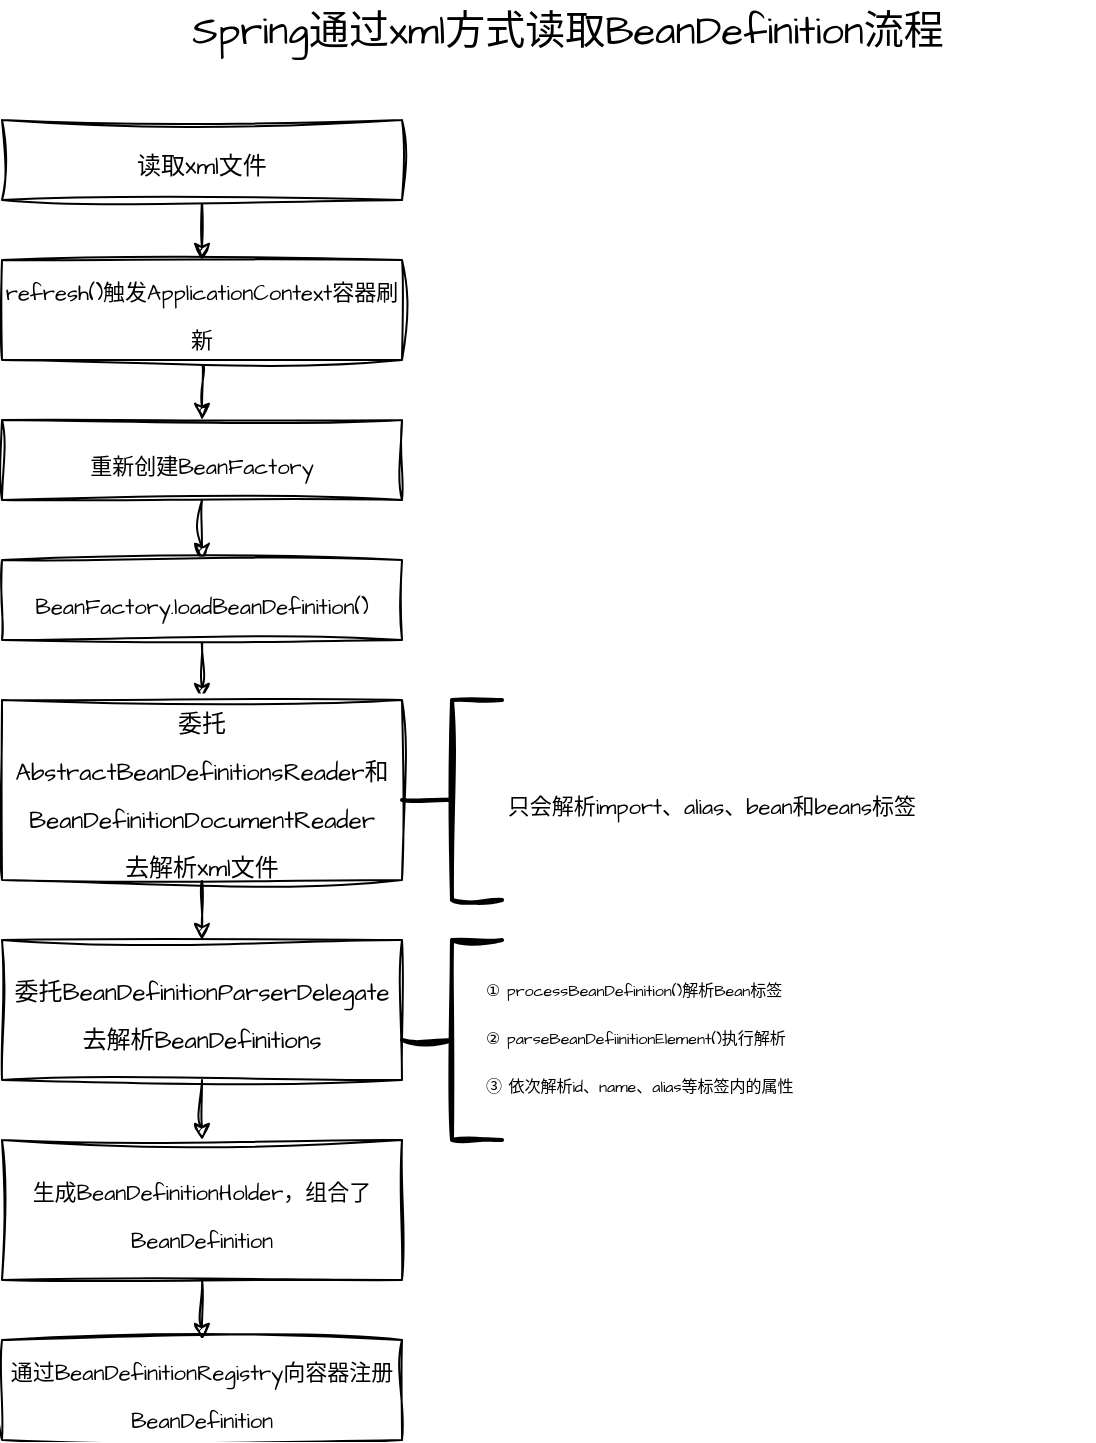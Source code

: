 <mxfile version="21.6.1" type="github" pages="2">
  <diagram id="C5RBs43oDa-KdzZeNtuy" name="xml">
    <mxGraphModel dx="769" dy="814" grid="1" gridSize="10" guides="1" tooltips="1" connect="1" arrows="1" fold="1" page="1" pageScale="1" pageWidth="827" pageHeight="1169" math="0" shadow="0">
      <root>
        <mxCell id="WIyWlLk6GJQsqaUBKTNV-0" />
        <mxCell id="WIyWlLk6GJQsqaUBKTNV-1" parent="WIyWlLk6GJQsqaUBKTNV-0" />
        <mxCell id="VLxxkqN5ATO2YBqauD9t-4" style="edgeStyle=orthogonalEdgeStyle;rounded=0;sketch=1;hachureGap=4;jiggle=2;curveFitting=1;orthogonalLoop=1;jettySize=auto;html=1;exitX=0.5;exitY=1;exitDx=0;exitDy=0;entryX=0.5;entryY=0;entryDx=0;entryDy=0;fontFamily=Architects Daughter;fontSource=https%3A%2F%2Ffonts.googleapis.com%2Fcss%3Ffamily%3DArchitects%2BDaughter;fontSize=16;" parent="WIyWlLk6GJQsqaUBKTNV-1" source="VLxxkqN5ATO2YBqauD9t-1" target="VLxxkqN5ATO2YBqauD9t-3" edge="1">
          <mxGeometry relative="1" as="geometry" />
        </mxCell>
        <mxCell id="VLxxkqN5ATO2YBqauD9t-1" value="&lt;font style=&quot;font-size: 12px;&quot;&gt;读取xml文件&lt;/font&gt;" style="rounded=0;whiteSpace=wrap;html=1;sketch=1;hachureGap=4;jiggle=2;curveFitting=1;fontFamily=Architects Daughter;fontSource=https%3A%2F%2Ffonts.googleapis.com%2Fcss%3Ffamily%3DArchitects%2BDaughter;fontSize=20;" parent="WIyWlLk6GJQsqaUBKTNV-1" vertex="1">
          <mxGeometry x="150" y="80" width="200" height="40" as="geometry" />
        </mxCell>
        <mxCell id="VLxxkqN5ATO2YBqauD9t-6" style="edgeStyle=orthogonalEdgeStyle;rounded=0;sketch=1;hachureGap=4;jiggle=2;curveFitting=1;orthogonalLoop=1;jettySize=auto;html=1;exitX=0.5;exitY=1;exitDx=0;exitDy=0;entryX=0.5;entryY=0;entryDx=0;entryDy=0;fontFamily=Architects Daughter;fontSource=https%3A%2F%2Ffonts.googleapis.com%2Fcss%3Ffamily%3DArchitects%2BDaughter;fontSize=16;" parent="WIyWlLk6GJQsqaUBKTNV-1" source="VLxxkqN5ATO2YBqauD9t-3" target="VLxxkqN5ATO2YBqauD9t-5" edge="1">
          <mxGeometry relative="1" as="geometry" />
        </mxCell>
        <mxCell id="VLxxkqN5ATO2YBqauD9t-3" value="&lt;font style=&quot;font-size: 11px;&quot;&gt;refresh()触发ApplicationContext容器刷新&lt;/font&gt;" style="rounded=0;whiteSpace=wrap;html=1;sketch=1;hachureGap=4;jiggle=2;curveFitting=1;fontFamily=Architects Daughter;fontSource=https%3A%2F%2Ffonts.googleapis.com%2Fcss%3Ffamily%3DArchitects%2BDaughter;fontSize=20;" parent="WIyWlLk6GJQsqaUBKTNV-1" vertex="1">
          <mxGeometry x="150" y="150" width="200" height="50" as="geometry" />
        </mxCell>
        <mxCell id="VLxxkqN5ATO2YBqauD9t-17" style="edgeStyle=orthogonalEdgeStyle;rounded=0;sketch=1;hachureGap=4;jiggle=2;curveFitting=1;orthogonalLoop=1;jettySize=auto;html=1;exitX=0.5;exitY=1;exitDx=0;exitDy=0;entryX=0.5;entryY=0;entryDx=0;entryDy=0;fontFamily=Architects Daughter;fontSource=https%3A%2F%2Ffonts.googleapis.com%2Fcss%3Ffamily%3DArchitects%2BDaughter;fontSize=16;" parent="WIyWlLk6GJQsqaUBKTNV-1" source="VLxxkqN5ATO2YBqauD9t-5" target="VLxxkqN5ATO2YBqauD9t-7" edge="1">
          <mxGeometry relative="1" as="geometry" />
        </mxCell>
        <mxCell id="VLxxkqN5ATO2YBqauD9t-5" value="&lt;span style=&quot;font-size: 11px;&quot;&gt;重新创建BeanFactory&lt;/span&gt;" style="rounded=0;whiteSpace=wrap;html=1;sketch=1;hachureGap=4;jiggle=2;curveFitting=1;fontFamily=Architects Daughter;fontSource=https%3A%2F%2Ffonts.googleapis.com%2Fcss%3Ffamily%3DArchitects%2BDaughter;fontSize=20;" parent="WIyWlLk6GJQsqaUBKTNV-1" vertex="1">
          <mxGeometry x="150" y="230" width="200" height="40" as="geometry" />
        </mxCell>
        <mxCell id="VLxxkqN5ATO2YBqauD9t-16" style="edgeStyle=orthogonalEdgeStyle;rounded=0;sketch=1;hachureGap=4;jiggle=2;curveFitting=1;orthogonalLoop=1;jettySize=auto;html=1;exitX=0.5;exitY=1;exitDx=0;exitDy=0;entryX=0.5;entryY=0;entryDx=0;entryDy=0;fontFamily=Architects Daughter;fontSource=https%3A%2F%2Ffonts.googleapis.com%2Fcss%3Ffamily%3DArchitects%2BDaughter;fontSize=16;" parent="WIyWlLk6GJQsqaUBKTNV-1" source="VLxxkqN5ATO2YBqauD9t-7" target="VLxxkqN5ATO2YBqauD9t-10" edge="1">
          <mxGeometry relative="1" as="geometry" />
        </mxCell>
        <mxCell id="VLxxkqN5ATO2YBqauD9t-7" value="&lt;span style=&quot;font-size: 11px;&quot;&gt;BeanFactory.loadBeanDefinition()&lt;/span&gt;" style="rounded=0;whiteSpace=wrap;html=1;sketch=1;hachureGap=4;jiggle=2;curveFitting=1;fontFamily=Architects Daughter;fontSource=https%3A%2F%2Ffonts.googleapis.com%2Fcss%3Ffamily%3DArchitects%2BDaughter;fontSize=20;" parent="WIyWlLk6GJQsqaUBKTNV-1" vertex="1">
          <mxGeometry x="150" y="300" width="200" height="40" as="geometry" />
        </mxCell>
        <mxCell id="VLxxkqN5ATO2YBqauD9t-15" style="edgeStyle=orthogonalEdgeStyle;rounded=0;sketch=1;hachureGap=4;jiggle=2;curveFitting=1;orthogonalLoop=1;jettySize=auto;html=1;exitX=0.5;exitY=1;exitDx=0;exitDy=0;entryX=0.5;entryY=0;entryDx=0;entryDy=0;fontFamily=Architects Daughter;fontSource=https%3A%2F%2Ffonts.googleapis.com%2Fcss%3Ffamily%3DArchitects%2BDaughter;fontSize=16;" parent="WIyWlLk6GJQsqaUBKTNV-1" source="VLxxkqN5ATO2YBqauD9t-10" target="VLxxkqN5ATO2YBqauD9t-13" edge="1">
          <mxGeometry relative="1" as="geometry" />
        </mxCell>
        <mxCell id="VLxxkqN5ATO2YBqauD9t-10" value="&lt;font style=&quot;font-size: 12px;&quot;&gt;委托AbstractBeanDefinitionsReader和BeanDefinitionDocumentReader&lt;br&gt;去解析xml文件&lt;/font&gt;" style="rounded=0;whiteSpace=wrap;html=1;sketch=1;hachureGap=4;jiggle=2;curveFitting=1;fontFamily=Architects Daughter;fontSource=https%3A%2F%2Ffonts.googleapis.com%2Fcss%3Ffamily%3DArchitects%2BDaughter;fontSize=20;" parent="WIyWlLk6GJQsqaUBKTNV-1" vertex="1">
          <mxGeometry x="150" y="370" width="200" height="90" as="geometry" />
        </mxCell>
        <mxCell id="VLxxkqN5ATO2YBqauD9t-19" style="edgeStyle=orthogonalEdgeStyle;rounded=0;sketch=1;hachureGap=4;jiggle=2;curveFitting=1;orthogonalLoop=1;jettySize=auto;html=1;exitX=0.5;exitY=1;exitDx=0;exitDy=0;entryX=0.5;entryY=0;entryDx=0;entryDy=0;fontFamily=Architects Daughter;fontSource=https%3A%2F%2Ffonts.googleapis.com%2Fcss%3Ffamily%3DArchitects%2BDaughter;fontSize=16;" parent="WIyWlLk6GJQsqaUBKTNV-1" source="VLxxkqN5ATO2YBqauD9t-13" target="VLxxkqN5ATO2YBqauD9t-18" edge="1">
          <mxGeometry relative="1" as="geometry" />
        </mxCell>
        <mxCell id="VLxxkqN5ATO2YBqauD9t-13" value="&lt;font style=&quot;font-size: 12px;&quot;&gt;委托BeanDefinitionParserDelegate去解析BeanDefinitions&lt;/font&gt;" style="rounded=0;whiteSpace=wrap;html=1;sketch=1;hachureGap=4;jiggle=2;curveFitting=1;fontFamily=Architects Daughter;fontSource=https%3A%2F%2Ffonts.googleapis.com%2Fcss%3Ffamily%3DArchitects%2BDaughter;fontSize=20;" parent="WIyWlLk6GJQsqaUBKTNV-1" vertex="1">
          <mxGeometry x="150" y="490" width="200" height="70" as="geometry" />
        </mxCell>
        <mxCell id="VLxxkqN5ATO2YBqauD9t-22" style="edgeStyle=orthogonalEdgeStyle;rounded=0;sketch=1;hachureGap=4;jiggle=2;curveFitting=1;orthogonalLoop=1;jettySize=auto;html=1;exitX=0.5;exitY=1;exitDx=0;exitDy=0;entryX=0.5;entryY=0;entryDx=0;entryDy=0;fontFamily=Architects Daughter;fontSource=https%3A%2F%2Ffonts.googleapis.com%2Fcss%3Ffamily%3DArchitects%2BDaughter;fontSize=16;" parent="WIyWlLk6GJQsqaUBKTNV-1" source="VLxxkqN5ATO2YBqauD9t-18" target="VLxxkqN5ATO2YBqauD9t-20" edge="1">
          <mxGeometry relative="1" as="geometry" />
        </mxCell>
        <mxCell id="VLxxkqN5ATO2YBqauD9t-18" value="&lt;font style=&quot;font-size: 11px;&quot;&gt;生成BeanDefinitionHolder，组合了&lt;br&gt;BeanDefinition&lt;br&gt;&lt;/font&gt;" style="rounded=0;whiteSpace=wrap;html=1;sketch=1;hachureGap=4;jiggle=2;curveFitting=1;fontFamily=Architects Daughter;fontSource=https%3A%2F%2Ffonts.googleapis.com%2Fcss%3Ffamily%3DArchitects%2BDaughter;fontSize=20;" parent="WIyWlLk6GJQsqaUBKTNV-1" vertex="1">
          <mxGeometry x="150" y="590" width="200" height="70" as="geometry" />
        </mxCell>
        <mxCell id="VLxxkqN5ATO2YBqauD9t-20" value="&lt;font style=&quot;font-size: 11px;&quot;&gt;通过BeanDefinitionRegistry向容器注册BeanDefinition&lt;/font&gt;" style="rounded=0;whiteSpace=wrap;html=1;sketch=1;hachureGap=4;jiggle=2;curveFitting=1;fontFamily=Architects Daughter;fontSource=https%3A%2F%2Ffonts.googleapis.com%2Fcss%3Ffamily%3DArchitects%2BDaughter;fontSize=20;" parent="WIyWlLk6GJQsqaUBKTNV-1" vertex="1">
          <mxGeometry x="150" y="690" width="200" height="50" as="geometry" />
        </mxCell>
        <mxCell id="VLxxkqN5ATO2YBqauD9t-24" value="" style="strokeWidth=2;html=1;shape=mxgraph.flowchart.annotation_2;align=left;labelPosition=right;pointerEvents=1;sketch=1;hachureGap=4;jiggle=2;curveFitting=1;fontFamily=Architects Daughter;fontSource=https%3A%2F%2Ffonts.googleapis.com%2Fcss%3Ffamily%3DArchitects%2BDaughter;fontSize=20;" parent="WIyWlLk6GJQsqaUBKTNV-1" vertex="1">
          <mxGeometry x="350" y="370" width="50" height="100" as="geometry" />
        </mxCell>
        <mxCell id="VLxxkqN5ATO2YBqauD9t-25" value="&lt;font style=&quot;font-size: 11px;&quot;&gt;只会解析import、alias、bean和beans标签&lt;/font&gt;" style="text;html=1;strokeColor=none;fillColor=none;align=center;verticalAlign=middle;whiteSpace=wrap;rounded=0;fontSize=20;fontFamily=Architects Daughter;" parent="WIyWlLk6GJQsqaUBKTNV-1" vertex="1">
          <mxGeometry x="390" y="405" width="230" height="30" as="geometry" />
        </mxCell>
        <mxCell id="VLxxkqN5ATO2YBqauD9t-27" value="" style="strokeWidth=2;html=1;shape=mxgraph.flowchart.annotation_2;align=left;labelPosition=right;pointerEvents=1;sketch=1;hachureGap=4;jiggle=2;curveFitting=1;fontFamily=Architects Daughter;fontSource=https%3A%2F%2Ffonts.googleapis.com%2Fcss%3Ffamily%3DArchitects%2BDaughter;fontSize=20;" parent="WIyWlLk6GJQsqaUBKTNV-1" vertex="1">
          <mxGeometry x="350" y="490" width="50" height="100" as="geometry" />
        </mxCell>
        <mxCell id="VLxxkqN5ATO2YBqauD9t-30" value="&lt;font style=&quot;font-size: 8px;&quot;&gt;① processBeanDefinition()解析Bean标签&lt;br&gt;② parseBeanDefiinitionElement()执行解析&lt;br&gt;③ 依次解析id、name、alias等标签内的属性&lt;br&gt;&lt;/font&gt;" style="text;html=1;strokeColor=none;fillColor=none;align=left;verticalAlign=middle;whiteSpace=wrap;rounded=0;fontSize=20;fontFamily=Architects Daughter;" parent="WIyWlLk6GJQsqaUBKTNV-1" vertex="1">
          <mxGeometry x="390" y="520" width="250" height="30" as="geometry" />
        </mxCell>
        <mxCell id="VLxxkqN5ATO2YBqauD9t-31" value="Spring通过xml方式读取BeanDefinition流程" style="text;html=1;strokeColor=none;fillColor=none;align=center;verticalAlign=middle;whiteSpace=wrap;rounded=0;fontSize=20;fontFamily=Architects Daughter;" parent="WIyWlLk6GJQsqaUBKTNV-1" vertex="1">
          <mxGeometry x="170" y="20" width="526" height="30" as="geometry" />
        </mxCell>
      </root>
    </mxGraphModel>
  </diagram>
  <diagram id="1KVXISpOikQOpczaUZEP" name="annotation">
    <mxGraphModel dx="769" dy="814" grid="1" gridSize="10" guides="1" tooltips="1" connect="1" arrows="1" fold="1" page="1" pageScale="1" pageWidth="827" pageHeight="1169" math="0" shadow="0">
      <root>
        <mxCell id="0" />
        <mxCell id="1" parent="0" />
      </root>
    </mxGraphModel>
  </diagram>
</mxfile>
